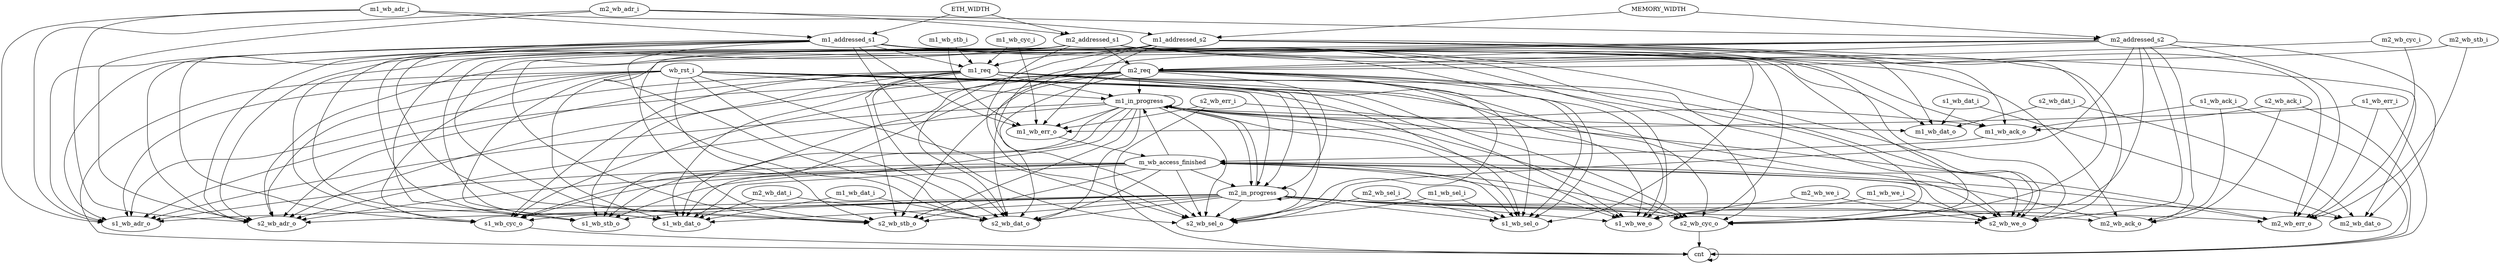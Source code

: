 digraph "" {
	ETH_WIDTH -> m2_addressed_s1	 [weight=1.0];
	ETH_WIDTH -> m1_addressed_s1	 [weight=1.0];
	m1_wb_adr_i -> m1_addressed_s1	 [weight=1.0];
	m1_wb_adr_i -> m1_addressed_s2	 [weight=1.0];
	m1_wb_adr_i -> s2_wb_adr_o	 [weight=1.0];
	m1_wb_adr_i -> s1_wb_adr_o	 [weight=1.0];
	m1_in_progress -> m1_in_progress	 [weight=5.0];
	m1_in_progress -> s1_wb_we_o	 [weight=2.0];
	m1_in_progress -> s1_wb_cyc_o	 [weight=4.0];
	m1_in_progress -> s2_wb_cyc_o	 [weight=4.0];
	m1_in_progress -> s2_wb_sel_o	 [weight=2.0];
	m1_in_progress -> m1_wb_dat_o	 [weight=2.0];
	m1_in_progress -> s2_wb_we_o	 [weight=2.0];
	m1_in_progress -> m1_wb_err_o	 [weight=4.0];
	m1_in_progress -> s1_wb_stb_o	 [weight=4.0];
	m1_in_progress -> m1_wb_ack_o	 [weight=3.0];
	m1_in_progress -> s1_wb_dat_o	 [weight=2.0];
	m1_in_progress -> s1_wb_sel_o	 [weight=2.0];
	m1_in_progress -> m2_in_progress	 [weight=5.0];
	m1_in_progress -> s2_wb_stb_o	 [weight=4.0];
	m1_in_progress -> s2_wb_dat_o	 [weight=2.0];
	m1_in_progress -> s2_wb_adr_o	 [weight=2.0];
	m1_in_progress -> s1_wb_adr_o	 [weight=2.0];
	m2_wb_cyc_i -> m2_req	 [weight=1.0];
	m2_wb_cyc_i -> m2_wb_err_o	 [weight=2.0];
	s1_wb_err_i -> cnt	 [weight=2.0];
	s1_wb_err_i -> m1_wb_err_o	 [weight=1.0];
	s1_wb_err_i -> m2_wb_err_o	 [weight=1.0];
	s1_wb_ack_i -> cnt	 [weight=2.0];
	s1_wb_ack_i -> m1_wb_ack_o	 [weight=1.0];
	s1_wb_ack_i -> m2_wb_ack_o	 [weight=1.0];
	cnt -> cnt	 [weight=1.0];
	s1_wb_cyc_o -> cnt	 [weight=1.0];
	wb_rst_i -> m1_in_progress	 [weight=6.0];
	wb_rst_i -> s1_wb_we_o	 [weight=3.0];
	wb_rst_i -> cnt	 [weight=3.0];
	wb_rst_i -> s1_wb_cyc_o	 [weight=5.0];
	wb_rst_i -> s2_wb_cyc_o	 [weight=5.0];
	wb_rst_i -> s2_wb_sel_o	 [weight=3.0];
	wb_rst_i -> s2_wb_we_o	 [weight=3.0];
	wb_rst_i -> s1_wb_stb_o	 [weight=5.0];
	wb_rst_i -> s1_wb_dat_o	 [weight=3.0];
	wb_rst_i -> s1_wb_sel_o	 [weight=3.0];
	wb_rst_i -> m2_in_progress	 [weight=6.0];
	wb_rst_i -> s2_wb_stb_o	 [weight=5.0];
	wb_rst_i -> s2_wb_dat_o	 [weight=3.0];
	wb_rst_i -> s2_wb_adr_o	 [weight=3.0];
	wb_rst_i -> s1_wb_adr_o	 [weight=3.0];
	s2_wb_cyc_o -> cnt	 [weight=1.0];
	s2_wb_ack_i -> cnt	 [weight=2.0];
	s2_wb_ack_i -> m1_wb_ack_o	 [weight=1.0];
	s2_wb_ack_i -> m2_wb_ack_o	 [weight=1.0];
	m2_req -> m1_in_progress	 [weight=5.0];
	m2_req -> s1_wb_we_o	 [weight=2.0];
	m2_req -> s1_wb_cyc_o	 [weight=4.0];
	m2_req -> s2_wb_cyc_o	 [weight=4.0];
	m2_req -> s2_wb_sel_o	 [weight=2.0];
	m2_req -> s2_wb_we_o	 [weight=2.0];
	m2_req -> s1_wb_stb_o	 [weight=4.0];
	m2_req -> s1_wb_dat_o	 [weight=2.0];
	m2_req -> s1_wb_sel_o	 [weight=2.0];
	m2_req -> m2_in_progress	 [weight=5.0];
	m2_req -> s2_wb_stb_o	 [weight=4.0];
	m2_req -> s2_wb_dat_o	 [weight=2.0];
	m2_req -> s2_wb_adr_o	 [weight=2.0];
	m2_req -> s1_wb_adr_o	 [weight=2.0];
	m1_wb_dat_i -> s1_wb_dat_o	 [weight=1.0];
	m1_wb_dat_i -> s2_wb_dat_o	 [weight=1.0];
	m2_addressed_s1 -> s1_wb_we_o	 [weight=1.0];
	m2_addressed_s1 -> s1_wb_cyc_o	 [weight=2.0];
	m2_addressed_s1 -> s2_wb_cyc_o	 [weight=2.0];
	m2_addressed_s1 -> s2_wb_sel_o	 [weight=1.0];
	m2_addressed_s1 -> s2_wb_we_o	 [weight=1.0];
	m2_addressed_s1 -> m2_req	 [weight=1.0];
	m2_addressed_s1 -> s1_wb_stb_o	 [weight=2.0];
	m2_addressed_s1 -> s1_wb_dat_o	 [weight=1.0];
	m2_addressed_s1 -> m2_wb_dat_o	 [weight=2.0];
	m2_addressed_s1 -> s1_wb_sel_o	 [weight=1.0];
	m2_addressed_s1 -> s2_wb_stb_o	 [weight=2.0];
	m2_addressed_s1 -> s2_wb_dat_o	 [weight=1.0];
	m2_addressed_s1 -> s2_wb_adr_o	 [weight=1.0];
	m2_addressed_s1 -> m2_wb_err_o	 [weight=4.0];
	m2_addressed_s1 -> m2_wb_ack_o	 [weight=2.0];
	m2_addressed_s1 -> s1_wb_adr_o	 [weight=1.0];
	m2_addressed_s2 -> s2_wb_cyc_o	 [weight=2.0];
	m2_addressed_s2 -> s2_wb_sel_o	 [weight=1.0];
	m2_addressed_s2 -> s2_wb_we_o	 [weight=1.0];
	m2_addressed_s2 -> m2_req	 [weight=1.0];
	m2_addressed_s2 -> m2_wb_dat_o	 [weight=1.0];
	m2_addressed_s2 -> s2_wb_stb_o	 [weight=2.0];
	m2_addressed_s2 -> s2_wb_dat_o	 [weight=1.0];
	m2_addressed_s2 -> s2_wb_adr_o	 [weight=1.0];
	m2_addressed_s2 -> m2_wb_err_o	 [weight=3.0];
	m2_addressed_s2 -> m2_wb_ack_o	 [weight=1.0];
	m1_wb_err_o -> m_wb_access_finished	 [weight=1.0];
	m1_wb_sel_i -> s2_wb_sel_o	 [weight=1.0];
	m1_wb_sel_i -> s1_wb_sel_o	 [weight=1.0];
	m2_wb_adr_i -> m2_addressed_s1	 [weight=1.0];
	m2_wb_adr_i -> m2_addressed_s2	 [weight=1.0];
	m2_wb_adr_i -> s2_wb_adr_o	 [weight=1.0];
	m2_wb_adr_i -> s1_wb_adr_o	 [weight=1.0];
	m1_wb_stb_i -> m1_wb_err_o	 [weight=2.0];
	m1_wb_stb_i -> m1_req	 [weight=1.0];
	m1_addressed_s1 -> s1_wb_we_o	 [weight=1.0];
	m1_addressed_s1 -> s1_wb_cyc_o	 [weight=2.0];
	m1_addressed_s1 -> s2_wb_cyc_o	 [weight=2.0];
	m1_addressed_s1 -> s2_wb_sel_o	 [weight=1.0];
	m1_addressed_s1 -> m1_wb_dat_o	 [weight=2.0];
	m1_addressed_s1 -> s2_wb_we_o	 [weight=1.0];
	m1_addressed_s1 -> m1_wb_err_o	 [weight=4.0];
	m1_addressed_s1 -> s1_wb_stb_o	 [weight=2.0];
	m1_addressed_s1 -> m1_wb_ack_o	 [weight=2.0];
	m1_addressed_s1 -> m1_req	 [weight=1.0];
	m1_addressed_s1 -> s1_wb_dat_o	 [weight=1.0];
	m1_addressed_s1 -> s1_wb_sel_o	 [weight=1.0];
	m1_addressed_s1 -> s2_wb_stb_o	 [weight=2.0];
	m1_addressed_s1 -> s2_wb_dat_o	 [weight=1.0];
	m1_addressed_s1 -> s2_wb_adr_o	 [weight=1.0];
	m1_addressed_s1 -> s1_wb_adr_o	 [weight=1.0];
	m1_addressed_s2 -> s2_wb_cyc_o	 [weight=2.0];
	m1_addressed_s2 -> s2_wb_sel_o	 [weight=1.0];
	m1_addressed_s2 -> m1_wb_dat_o	 [weight=1.0];
	m1_addressed_s2 -> s2_wb_we_o	 [weight=1.0];
	m1_addressed_s2 -> m1_wb_err_o	 [weight=3.0];
	m1_addressed_s2 -> m1_wb_ack_o	 [weight=1.0];
	m1_addressed_s2 -> m1_req	 [weight=1.0];
	m1_addressed_s2 -> s2_wb_stb_o	 [weight=2.0];
	m1_addressed_s2 -> s2_wb_dat_o	 [weight=1.0];
	m1_addressed_s2 -> s2_wb_adr_o	 [weight=1.0];
	m1_wb_ack_o -> m_wb_access_finished	 [weight=1.0];
	m1_wb_we_i -> s1_wb_we_o	 [weight=1.0];
	m1_wb_we_i -> s2_wb_we_o	 [weight=1.0];
	m1_req -> m1_in_progress	 [weight=5.0];
	m1_req -> s1_wb_we_o	 [weight=2.0];
	m1_req -> s1_wb_cyc_o	 [weight=4.0];
	m1_req -> s2_wb_cyc_o	 [weight=4.0];
	m1_req -> s2_wb_sel_o	 [weight=2.0];
	m1_req -> s2_wb_we_o	 [weight=2.0];
	m1_req -> s1_wb_stb_o	 [weight=4.0];
	m1_req -> s1_wb_dat_o	 [weight=2.0];
	m1_req -> s1_wb_sel_o	 [weight=2.0];
	m1_req -> m2_in_progress	 [weight=5.0];
	m1_req -> s2_wb_stb_o	 [weight=4.0];
	m1_req -> s2_wb_dat_o	 [weight=2.0];
	m1_req -> s2_wb_adr_o	 [weight=2.0];
	m1_req -> s1_wb_adr_o	 [weight=2.0];
	s1_wb_dat_i -> m1_wb_dat_o	 [weight=1.0];
	s1_wb_dat_i -> m2_wb_dat_o	 [weight=1.0];
	m2_wb_dat_i -> s1_wb_dat_o	 [weight=1.0];
	m2_wb_dat_i -> s2_wb_dat_o	 [weight=1.0];
	m2_in_progress -> m1_in_progress	 [weight=5.0];
	m2_in_progress -> s1_wb_we_o	 [weight=2.0];
	m2_in_progress -> s1_wb_cyc_o	 [weight=4.0];
	m2_in_progress -> s2_wb_cyc_o	 [weight=4.0];
	m2_in_progress -> s2_wb_sel_o	 [weight=2.0];
	m2_in_progress -> s2_wb_we_o	 [weight=2.0];
	m2_in_progress -> s1_wb_stb_o	 [weight=4.0];
	m2_in_progress -> s1_wb_dat_o	 [weight=2.0];
	m2_in_progress -> m2_wb_dat_o	 [weight=2.0];
	m2_in_progress -> s1_wb_sel_o	 [weight=2.0];
	m2_in_progress -> m2_in_progress	 [weight=5.0];
	m2_in_progress -> s2_wb_stb_o	 [weight=4.0];
	m2_in_progress -> s2_wb_dat_o	 [weight=2.0];
	m2_in_progress -> s2_wb_adr_o	 [weight=2.0];
	m2_in_progress -> m2_wb_err_o	 [weight=4.0];
	m2_in_progress -> m2_wb_ack_o	 [weight=3.0];
	m2_in_progress -> s1_wb_adr_o	 [weight=2.0];
	s2_wb_dat_i -> m1_wb_dat_o	 [weight=1.0];
	s2_wb_dat_i -> m2_wb_dat_o	 [weight=1.0];
	m2_wb_sel_i -> s2_wb_sel_o	 [weight=1.0];
	m2_wb_sel_i -> s1_wb_sel_o	 [weight=1.0];
	s2_wb_err_i -> cnt	 [weight=2.0];
	s2_wb_err_i -> m1_wb_err_o	 [weight=1.0];
	s2_wb_err_i -> m2_wb_err_o	 [weight=1.0];
	m2_wb_stb_i -> m2_req	 [weight=1.0];
	m2_wb_stb_i -> m2_wb_err_o	 [weight=2.0];
	m2_wb_we_i -> s1_wb_we_o	 [weight=1.0];
	m2_wb_we_i -> s2_wb_we_o	 [weight=1.0];
	m_wb_access_finished -> m1_in_progress	 [weight=5.0];
	m_wb_access_finished -> s1_wb_we_o	 [weight=2.0];
	m_wb_access_finished -> s1_wb_cyc_o	 [weight=4.0];
	m_wb_access_finished -> s2_wb_cyc_o	 [weight=4.0];
	m_wb_access_finished -> s2_wb_sel_o	 [weight=2.0];
	m_wb_access_finished -> s2_wb_we_o	 [weight=2.0];
	m_wb_access_finished -> s1_wb_stb_o	 [weight=4.0];
	m_wb_access_finished -> s1_wb_dat_o	 [weight=2.0];
	m_wb_access_finished -> s1_wb_sel_o	 [weight=2.0];
	m_wb_access_finished -> m2_in_progress	 [weight=5.0];
	m_wb_access_finished -> s2_wb_stb_o	 [weight=4.0];
	m_wb_access_finished -> s2_wb_dat_o	 [weight=2.0];
	m_wb_access_finished -> s2_wb_adr_o	 [weight=2.0];
	m_wb_access_finished -> s1_wb_adr_o	 [weight=2.0];
	m2_wb_err_o -> m_wb_access_finished	 [weight=1.0];
	m2_wb_ack_o -> m_wb_access_finished	 [weight=1.0];
	MEMORY_WIDTH -> m2_addressed_s2	 [weight=1.0];
	MEMORY_WIDTH -> m1_addressed_s2	 [weight=1.0];
	m1_wb_cyc_i -> m1_wb_err_o	 [weight=2.0];
	m1_wb_cyc_i -> m1_req	 [weight=1.0];
}
